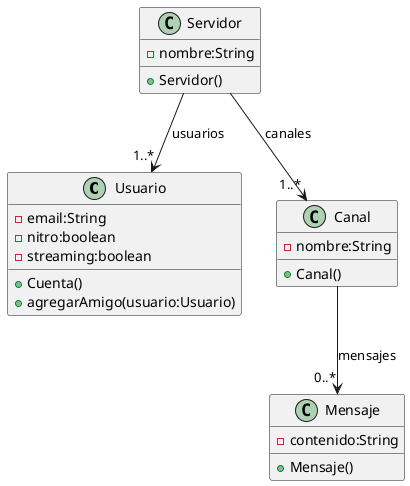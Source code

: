 @startuml
class Usuario{
    -email:String
    -nitro:boolean
    -streaming:boolean
    +Cuenta()
    +agregarAmigo(usuario:Usuario)
}
class Mensaje{
    -contenido:String
    +Mensaje()
}
class Servidor{
    -nombre:String
    +Servidor()
}
Servidor -->"1..*"Usuario : usuarios
Servidor -->"1..*"Canal : canales

class Canal{
    -nombre:String
    +Canal()
}
Canal --> "0..*"Mensaje : mensajes


@enduml
